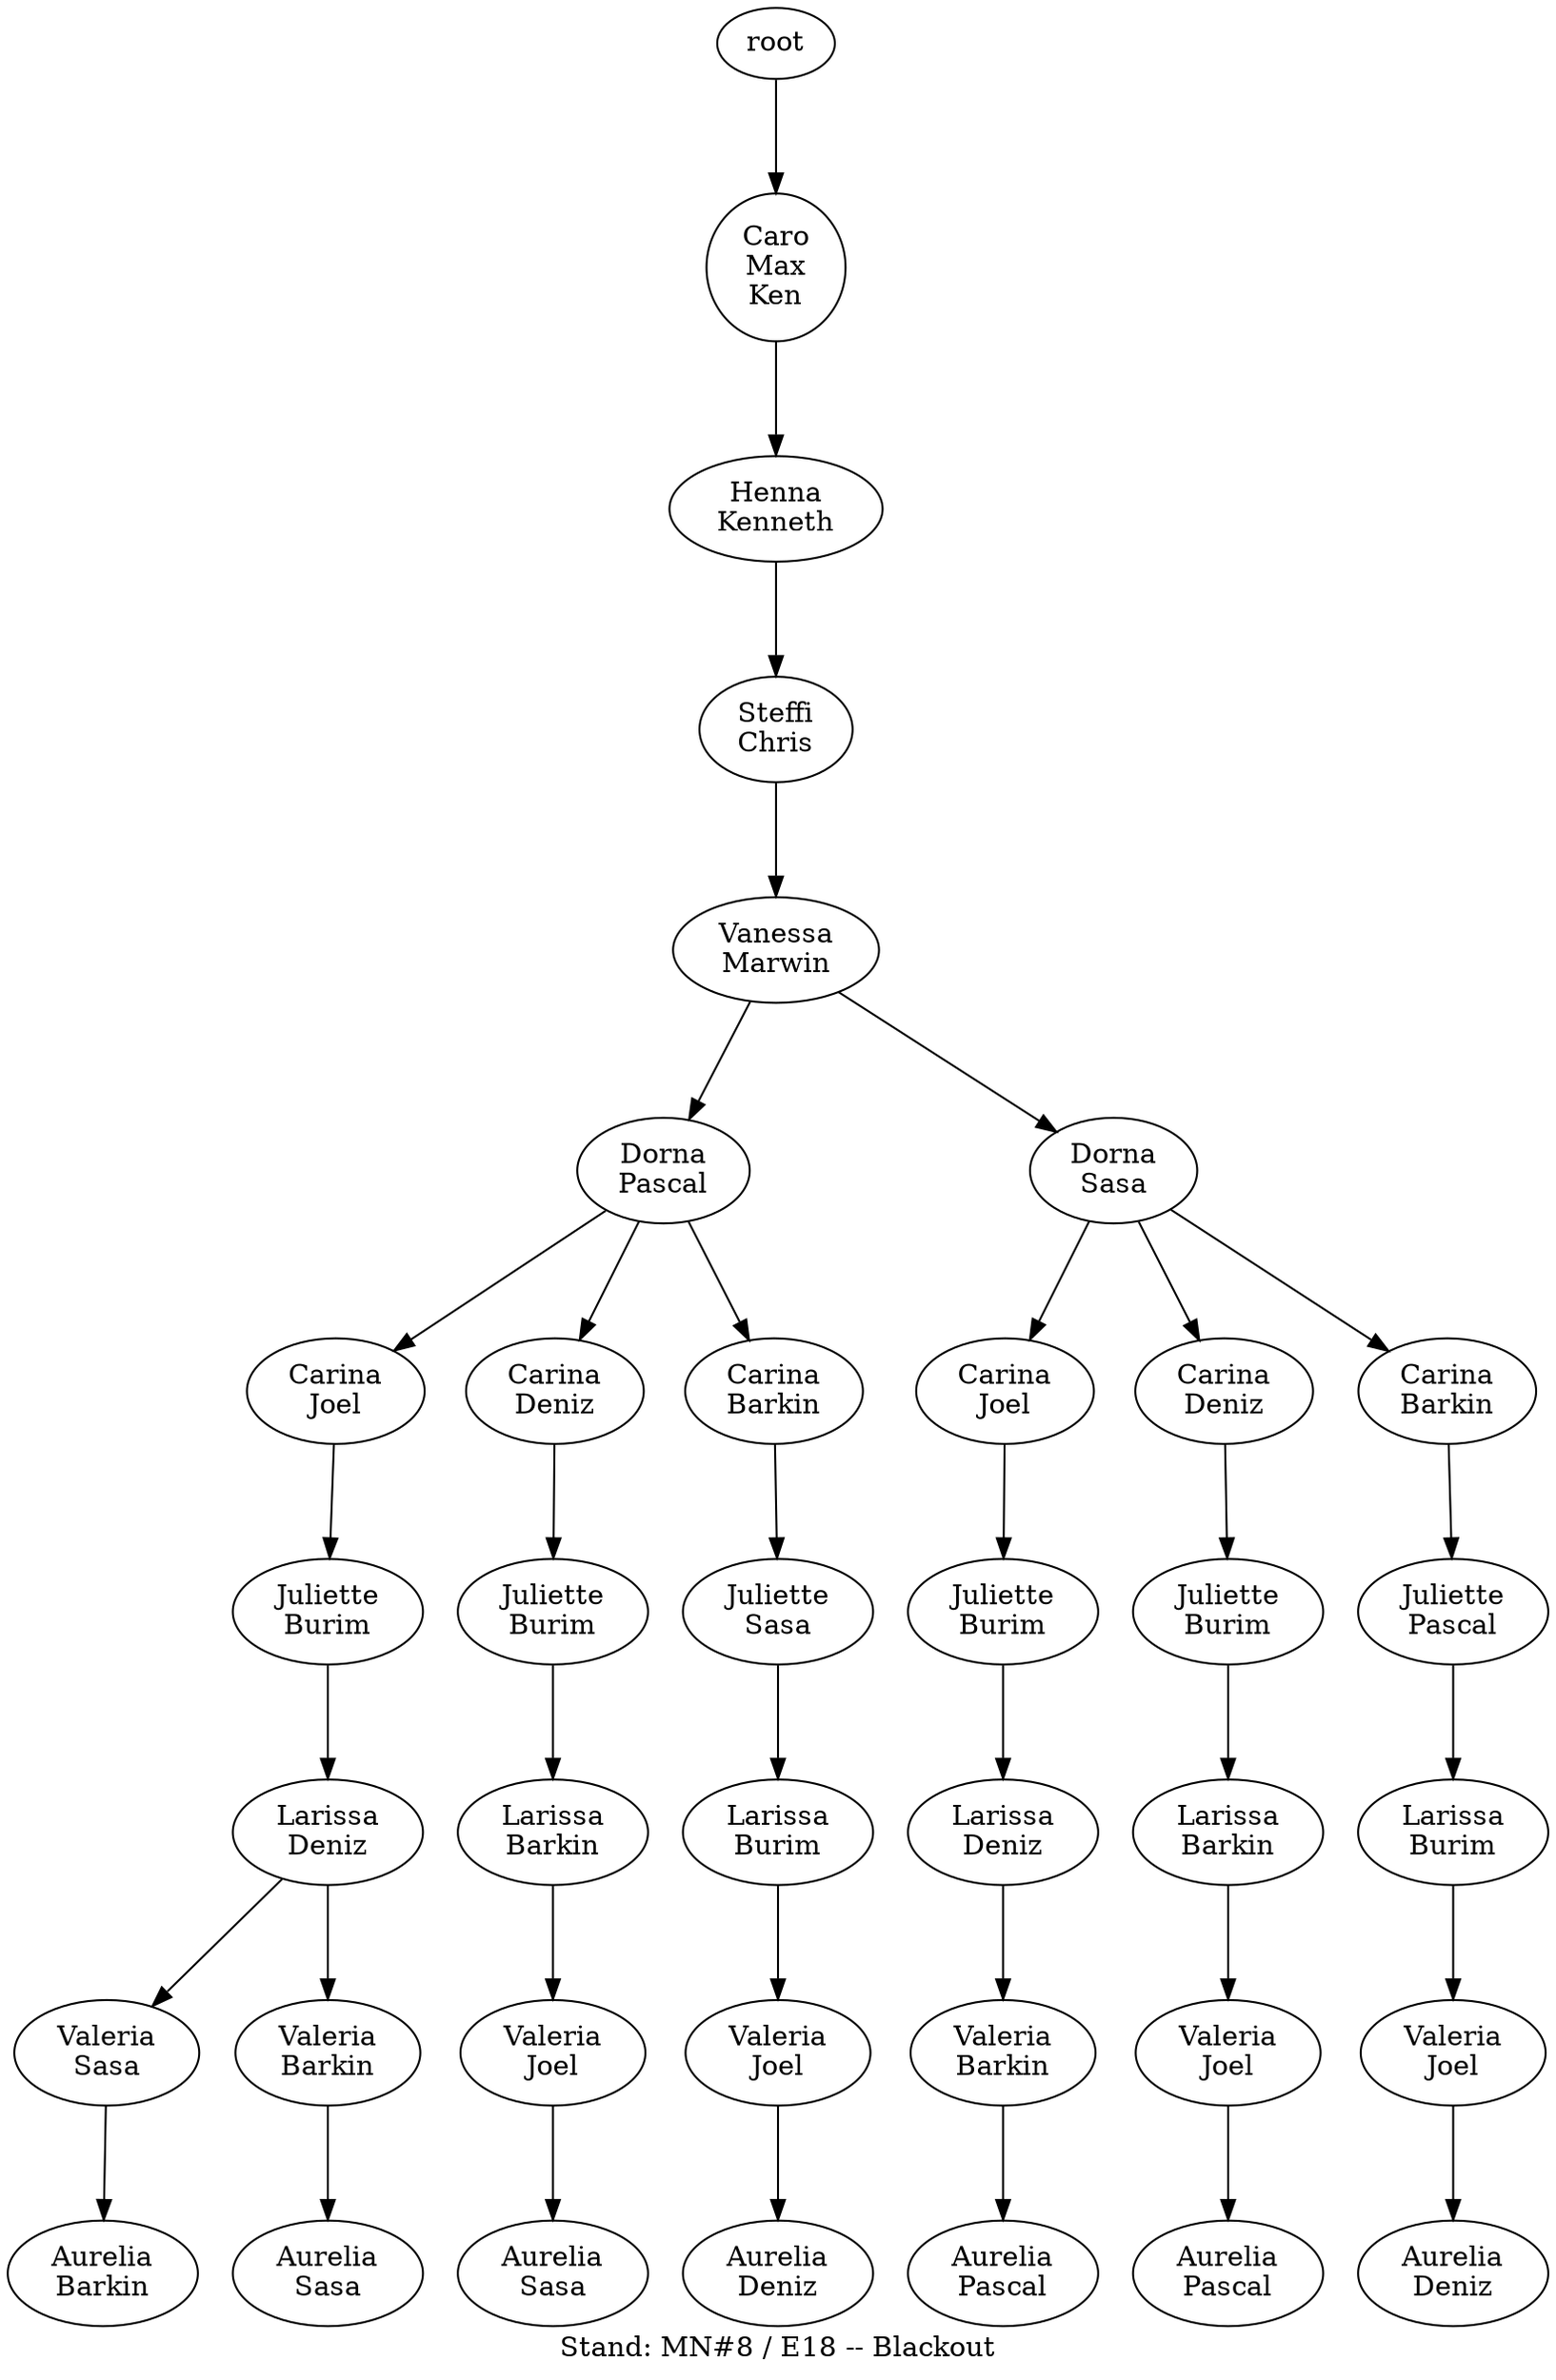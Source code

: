 digraph D { labelloc="b"; label="Stand: MN#8 / E18 -- Blackout"; ranksep=0.8;
"root/7,5"[label="Caro\nMax\nKen"]
"root" -> "root/7,5";
"root/7,5/6"[label="Henna\nKenneth"]
"root/7,5" -> "root/7,5/6";
"root/7,5/6/2"[label="Steffi\nChris"]
"root/7,5/6" -> "root/7,5/6/2";
"root/7,5/6/2/10"[label="Vanessa\nMarwin"]
"root/7,5/6/2" -> "root/7,5/6/2/10";
"root/7,5/6/2/10/8"[label="Dorna\nPascal"]
"root/7,5/6/2/10" -> "root/7,5/6/2/10/8";
"root/7,5/6/2/10/8/4"[label="Carina\nJoel"]
"root/7,5/6/2/10/8" -> "root/7,5/6/2/10/8/4";
"root/7,5/6/2/10/8/4/1"[label="Juliette\nBurim"]
"root/7,5/6/2/10/8/4" -> "root/7,5/6/2/10/8/4/1";
"root/7,5/6/2/10/8/4/1/3"[label="Larissa\nDeniz"]
"root/7,5/6/2/10/8/4/1" -> "root/7,5/6/2/10/8/4/1/3";
"root/7,5/6/2/10/8/4/1/3/9"[label="Valeria\nSasa"]
"root/7,5/6/2/10/8/4/1/3" -> "root/7,5/6/2/10/8/4/1/3/9";
"root/7,5/6/2/10/8/4/1/3/9/0"[label="Aurelia\nBarkin"]
"root/7,5/6/2/10/8/4/1/3/9" -> "root/7,5/6/2/10/8/4/1/3/9/0";
"root/7,5/6/2/10/9"[label="Dorna\nSasa"]
"root/7,5/6/2/10" -> "root/7,5/6/2/10/9";
"root/7,5/6/2/10/9/4"[label="Carina\nJoel"]
"root/7,5/6/2/10/9" -> "root/7,5/6/2/10/9/4";
"root/7,5/6/2/10/9/4/1"[label="Juliette\nBurim"]
"root/7,5/6/2/10/9/4" -> "root/7,5/6/2/10/9/4/1";
"root/7,5/6/2/10/9/4/1/3"[label="Larissa\nDeniz"]
"root/7,5/6/2/10/9/4/1" -> "root/7,5/6/2/10/9/4/1/3";
"root/7,5/6/2/10/9/4/1/3/0"[label="Valeria\nBarkin"]
"root/7,5/6/2/10/9/4/1/3" -> "root/7,5/6/2/10/9/4/1/3/0";
"root/7,5/6/2/10/9/4/1/3/0/8"[label="Aurelia\nPascal"]
"root/7,5/6/2/10/9/4/1/3/0" -> "root/7,5/6/2/10/9/4/1/3/0/8";
"root/7,5/6/2/10/8/4/1/3/0"[label="Valeria\nBarkin"]
"root/7,5/6/2/10/8/4/1/3" -> "root/7,5/6/2/10/8/4/1/3/0";
"root/7,5/6/2/10/8/4/1/3/0/9"[label="Aurelia\nSasa"]
"root/7,5/6/2/10/8/4/1/3/0" -> "root/7,5/6/2/10/8/4/1/3/0/9";
"root/7,5/6/2/10/8/3"[label="Carina\nDeniz"]
"root/7,5/6/2/10/8" -> "root/7,5/6/2/10/8/3";
"root/7,5/6/2/10/8/3/1"[label="Juliette\nBurim"]
"root/7,5/6/2/10/8/3" -> "root/7,5/6/2/10/8/3/1";
"root/7,5/6/2/10/8/3/1/0"[label="Larissa\nBarkin"]
"root/7,5/6/2/10/8/3/1" -> "root/7,5/6/2/10/8/3/1/0";
"root/7,5/6/2/10/8/3/1/0/4"[label="Valeria\nJoel"]
"root/7,5/6/2/10/8/3/1/0" -> "root/7,5/6/2/10/8/3/1/0/4";
"root/7,5/6/2/10/8/3/1/0/4/9"[label="Aurelia\nSasa"]
"root/7,5/6/2/10/8/3/1/0/4" -> "root/7,5/6/2/10/8/3/1/0/4/9";
"root/7,5/6/2/10/9/3"[label="Carina\nDeniz"]
"root/7,5/6/2/10/9" -> "root/7,5/6/2/10/9/3";
"root/7,5/6/2/10/9/3/1"[label="Juliette\nBurim"]
"root/7,5/6/2/10/9/3" -> "root/7,5/6/2/10/9/3/1";
"root/7,5/6/2/10/9/3/1/0"[label="Larissa\nBarkin"]
"root/7,5/6/2/10/9/3/1" -> "root/7,5/6/2/10/9/3/1/0";
"root/7,5/6/2/10/9/3/1/0/4"[label="Valeria\nJoel"]
"root/7,5/6/2/10/9/3/1/0" -> "root/7,5/6/2/10/9/3/1/0/4";
"root/7,5/6/2/10/9/3/1/0/4/8"[label="Aurelia\nPascal"]
"root/7,5/6/2/10/9/3/1/0/4" -> "root/7,5/6/2/10/9/3/1/0/4/8";
"root/7,5/6/2/10/8/0"[label="Carina\nBarkin"]
"root/7,5/6/2/10/8" -> "root/7,5/6/2/10/8/0";
"root/7,5/6/2/10/8/0/9"[label="Juliette\nSasa"]
"root/7,5/6/2/10/8/0" -> "root/7,5/6/2/10/8/0/9";
"root/7,5/6/2/10/8/0/9/1"[label="Larissa\nBurim"]
"root/7,5/6/2/10/8/0/9" -> "root/7,5/6/2/10/8/0/9/1";
"root/7,5/6/2/10/8/0/9/1/4"[label="Valeria\nJoel"]
"root/7,5/6/2/10/8/0/9/1" -> "root/7,5/6/2/10/8/0/9/1/4";
"root/7,5/6/2/10/8/0/9/1/4/3"[label="Aurelia\nDeniz"]
"root/7,5/6/2/10/8/0/9/1/4" -> "root/7,5/6/2/10/8/0/9/1/4/3";
"root/7,5/6/2/10/9/0"[label="Carina\nBarkin"]
"root/7,5/6/2/10/9" -> "root/7,5/6/2/10/9/0";
"root/7,5/6/2/10/9/0/8"[label="Juliette\nPascal"]
"root/7,5/6/2/10/9/0" -> "root/7,5/6/2/10/9/0/8";
"root/7,5/6/2/10/9/0/8/1"[label="Larissa\nBurim"]
"root/7,5/6/2/10/9/0/8" -> "root/7,5/6/2/10/9/0/8/1";
"root/7,5/6/2/10/9/0/8/1/4"[label="Valeria\nJoel"]
"root/7,5/6/2/10/9/0/8/1" -> "root/7,5/6/2/10/9/0/8/1/4";
"root/7,5/6/2/10/9/0/8/1/4/3"[label="Aurelia\nDeniz"]
"root/7,5/6/2/10/9/0/8/1/4" -> "root/7,5/6/2/10/9/0/8/1/4/3";
}
